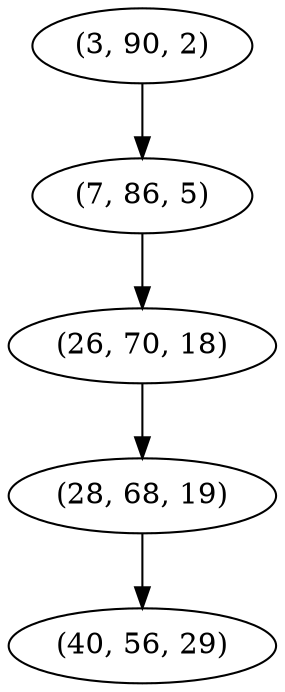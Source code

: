 digraph tree {
    "(3, 90, 2)";
    "(7, 86, 5)";
    "(26, 70, 18)";
    "(28, 68, 19)";
    "(40, 56, 29)";
    "(3, 90, 2)" -> "(7, 86, 5)";
    "(7, 86, 5)" -> "(26, 70, 18)";
    "(26, 70, 18)" -> "(28, 68, 19)";
    "(28, 68, 19)" -> "(40, 56, 29)";
}
